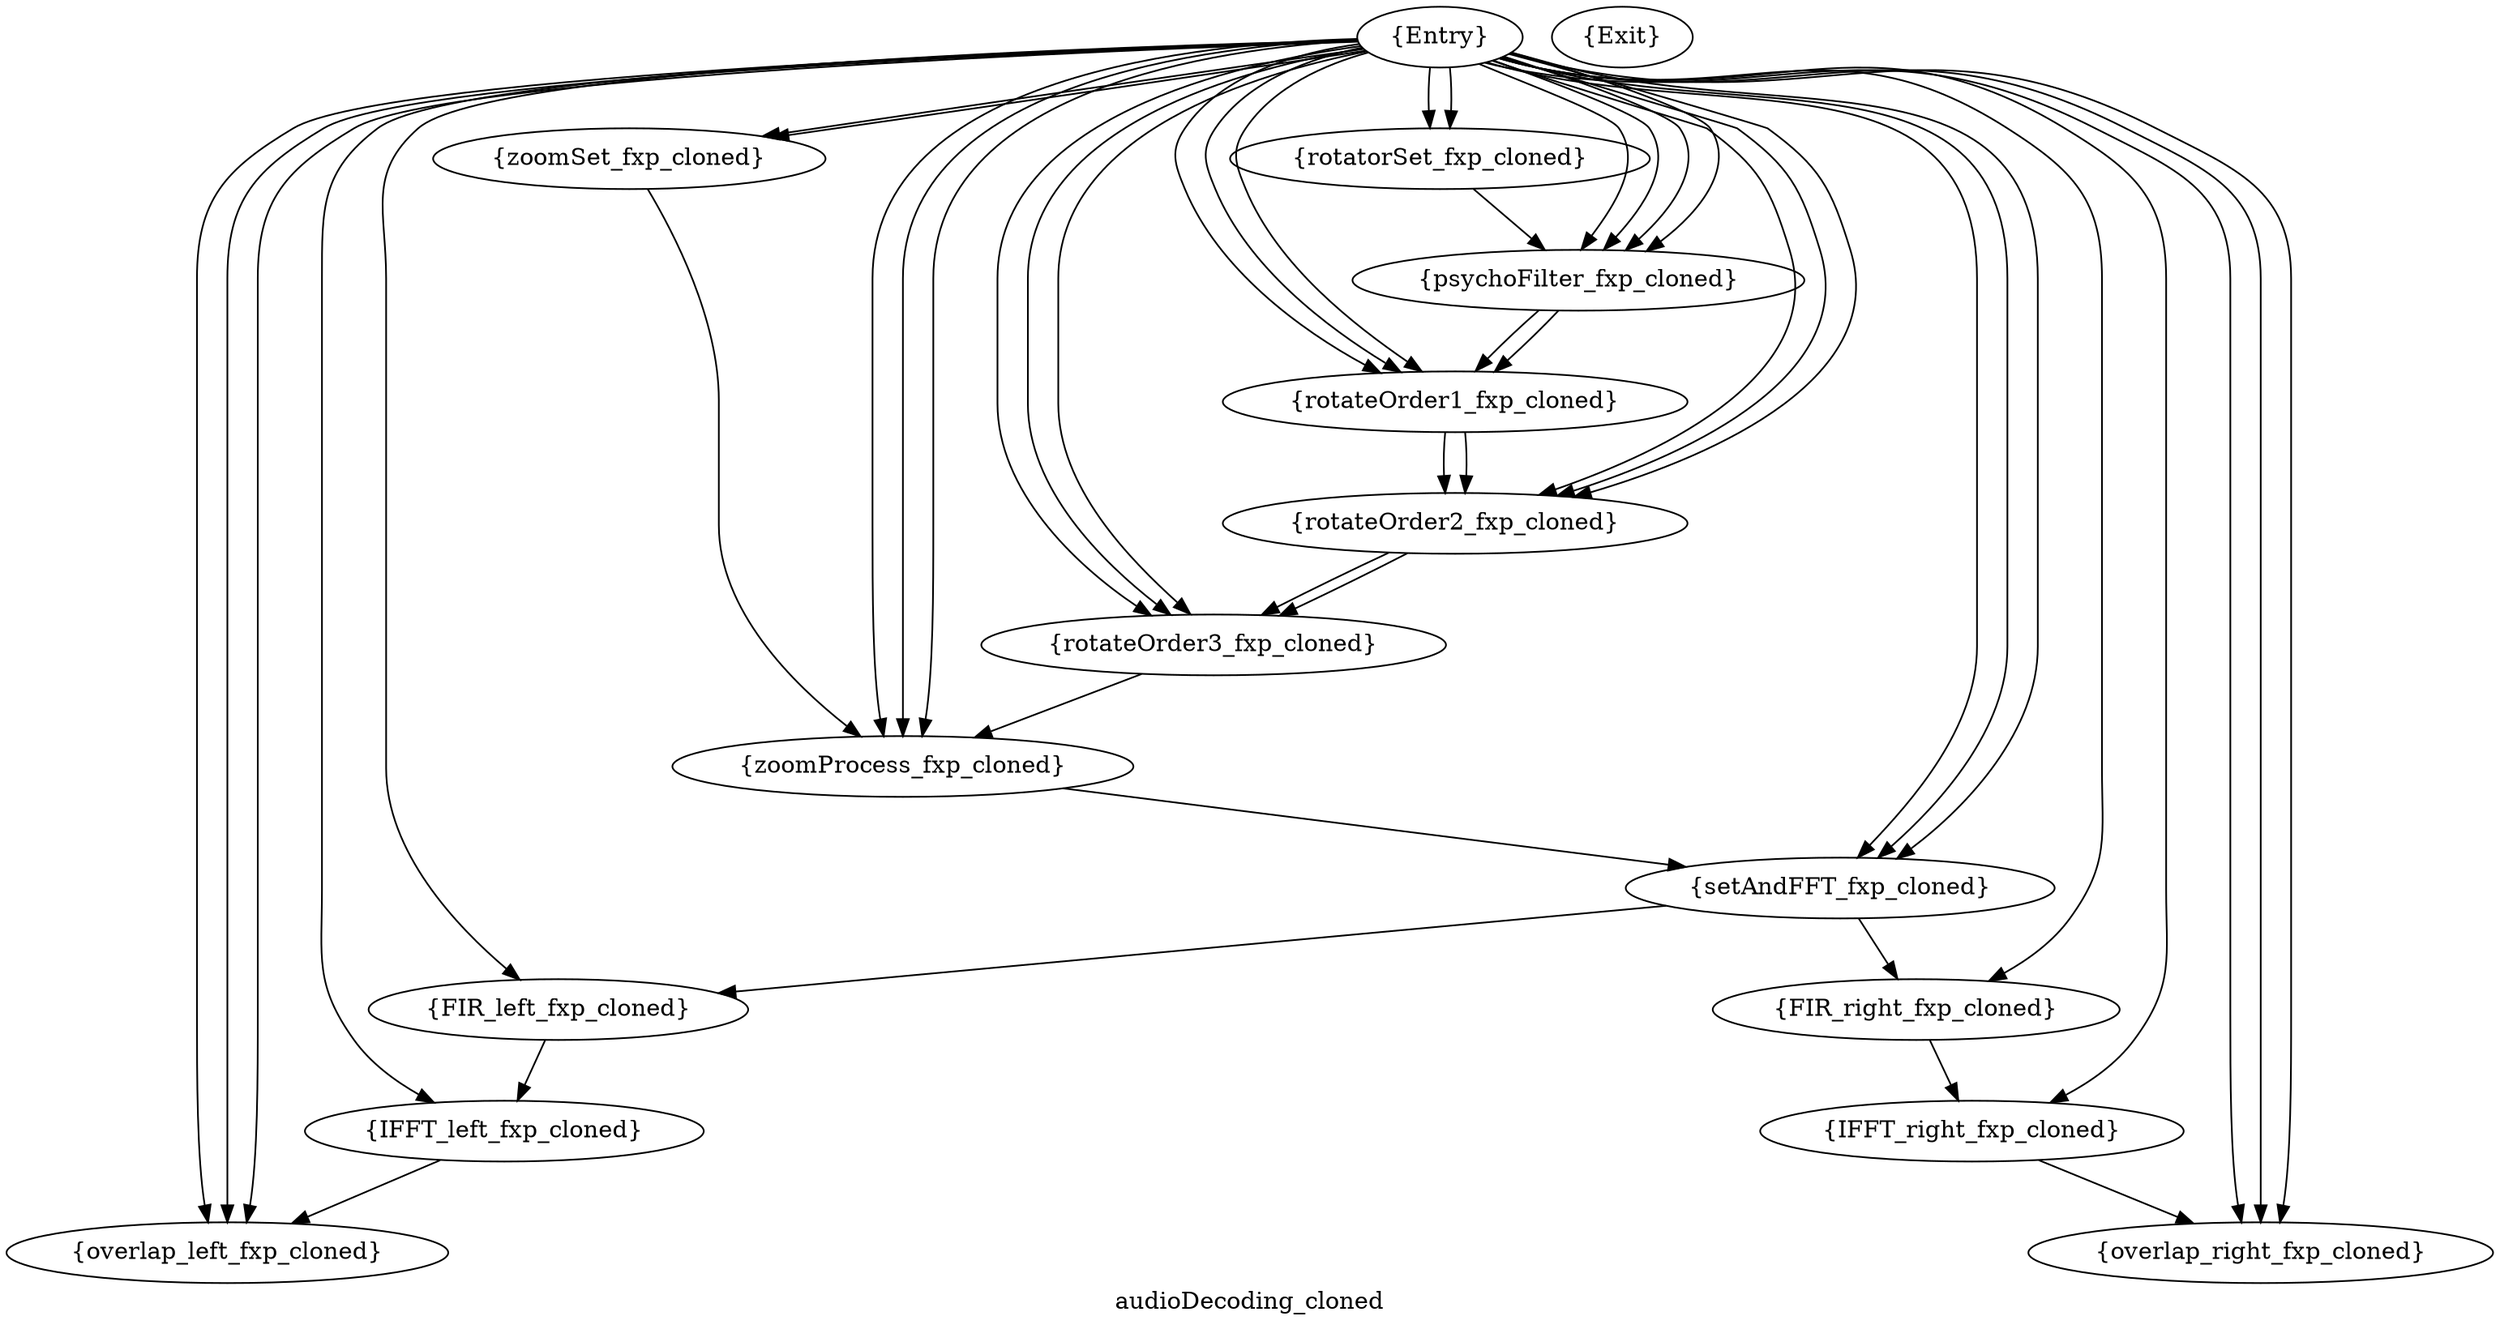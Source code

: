 digraph "audioDecoding_cloned" {
	label="audioDecoding_cloned";
	compound=true;
	Node0x7b171f0 [shape=record,shape=oval,label="{Entry}"];
	Node0x7b171f0 -> Node0x7afd6e0;
	Node0x7b171f0 -> Node0x7afd6e0;
	Node0x7b171f0 -> Node0x7b00a60;
	Node0x7b171f0 -> Node0x7b00a60;
	Node0x7b171f0 -> Node0x7b00a60;
	Node0x7b171f0 -> Node0x7b00a60;
	Node0x7b171f0 -> Node0x7c161a0;
	Node0x7b171f0 -> Node0x7c161a0;
	Node0x7b171f0 -> Node0x7c161a0;
	Node0x7b171f0 -> Node0x7ca41e0;
	Node0x7b171f0 -> Node0x7ca41e0;
	Node0x7b171f0 -> Node0x7ca41e0;
	Node0x7b171f0 -> Node0x7cd8c90;
	Node0x7b171f0 -> Node0x7cd8c90;
	Node0x7b171f0 -> Node0x7cd8c90;
	Node0x7b171f0 -> Node0x7ce3d10;
	Node0x7b171f0 -> Node0x7ce3d10;
	Node0x7b171f0 -> Node0x7cfb600;
	Node0x7b171f0 -> Node0x7cfb600;
	Node0x7b171f0 -> Node0x7cfb600;
	Node0x7b171f0 -> Node0x7d254f0;
	Node0x7b171f0 -> Node0x7d254f0;
	Node0x7b171f0 -> Node0x7d254f0;
	Node0x7b171f0 -> Node0x7dd6820;
	Node0x7b171f0 -> Node0x7ddb3a0;
	Node0x7b171f0 -> Node0x7ddcb50;
	Node0x7b171f0 -> Node0x7ddfd20;
	Node0x7b171f0 -> Node0x7de2860;
	Node0x7b171f0 -> Node0x7de2860;
	Node0x7b171f0 -> Node0x7de2860;
	Node0x7b171f0 -> Node0x7b8a3f0;
	Node0x7b171f0 -> Node0x7b8a3f0;
	Node0x7b171f0 -> Node0x7b8a3f0;
	Node0x7b1f410 [shape=record,shape=oval,label="{Exit}"];
	Node0x7afd6e0 [shape=record,shape=oval,label="{rotatorSet_fxp_cloned}"];
	Node0x7afd6e0 -> Node0x7b00a60;
	Node0x7ce3d10 [shape=record,shape=oval,label="{zoomSet_fxp_cloned}"];
	Node0x7ce3d10 -> Node0x7cfb600;
	Node0x7b00a60 [shape=record,shape=oval,label="{psychoFilter_fxp_cloned}"];
	Node0x7b00a60 -> Node0x7c161a0;
	Node0x7b00a60 -> Node0x7c161a0;
	Node0x7c161a0 [shape=record,shape=oval,label="{rotateOrder1_fxp_cloned}"];
	Node0x7c161a0 -> Node0x7ca41e0;
	Node0x7c161a0 -> Node0x7ca41e0;
	Node0x7ca41e0 [shape=record,shape=oval,label="{rotateOrder2_fxp_cloned}"];
	Node0x7ca41e0 -> Node0x7cd8c90;
	Node0x7ca41e0 -> Node0x7cd8c90;
	Node0x7cd8c90 [shape=record,shape=oval,label="{rotateOrder3_fxp_cloned}"];
	Node0x7cd8c90 -> Node0x7cfb600;
	Node0x7cfb600 [shape=record,shape=oval,label="{zoomProcess_fxp_cloned}"];
	Node0x7cfb600 -> Node0x7d254f0;
	Node0x7d254f0 [shape=record,shape=oval,label="{setAndFFT_fxp_cloned}"];
	Node0x7d254f0 -> Node0x7dd6820;
	Node0x7d254f0 -> Node0x7ddb3a0;
	Node0x7dd6820 [shape=record,shape=oval,label="{FIR_left_fxp_cloned}"];
	Node0x7dd6820 -> Node0x7ddcb50;
	Node0x7ddb3a0 [shape=record,shape=oval,label="{FIR_right_fxp_cloned}"];
	Node0x7ddb3a0 -> Node0x7ddfd20;
	Node0x7ddcb50 [shape=record,shape=oval,label="{IFFT_left_fxp_cloned}"];
	Node0x7ddcb50 -> Node0x7de2860;
	Node0x7ddfd20 [shape=record,shape=oval,label="{IFFT_right_fxp_cloned}"];
	Node0x7ddfd20 -> Node0x7b8a3f0;
	Node0x7de2860 [shape=record,shape=oval,label="{overlap_left_fxp_cloned}"];
	Node0x7b8a3f0 [shape=record,shape=oval,label="{overlap_right_fxp_cloned}"];
}

